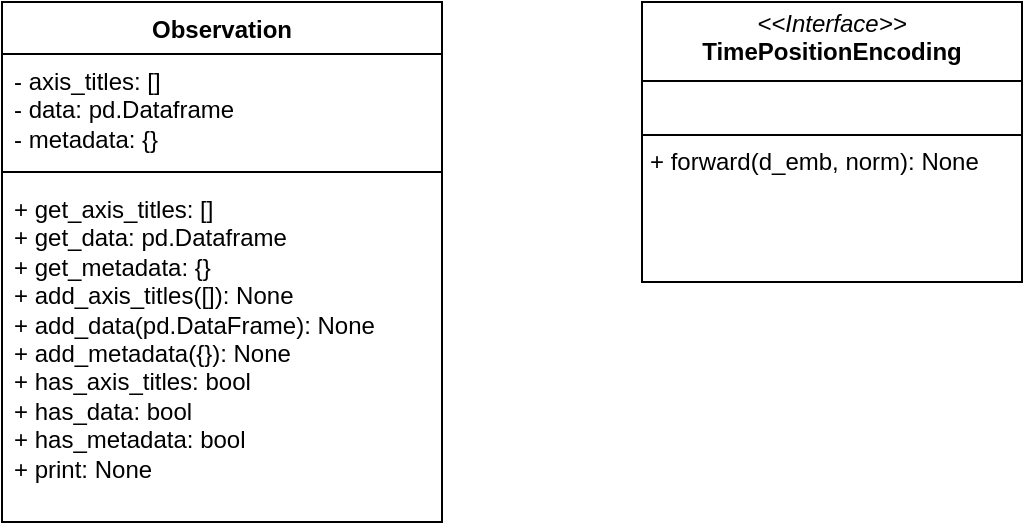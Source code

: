 <mxfile version="24.6.1" type="device">
  <diagram name="Page-1" id="lMT3Yc7IqsS6a4-m2tbt">
    <mxGraphModel dx="462" dy="639" grid="1" gridSize="10" guides="1" tooltips="1" connect="1" arrows="1" fold="1" page="1" pageScale="1" pageWidth="850" pageHeight="1100" math="0" shadow="0">
      <root>
        <mxCell id="0" />
        <mxCell id="1" parent="0" />
        <mxCell id="II7Q0cRigDoH1TEr19Bd-1" value="Observation" style="swimlane;fontStyle=1;align=center;verticalAlign=top;childLayout=stackLayout;horizontal=1;startSize=26;horizontalStack=0;resizeParent=1;resizeParentMax=0;resizeLast=0;collapsible=1;marginBottom=0;whiteSpace=wrap;html=1;" parent="1" vertex="1">
          <mxGeometry x="80" y="40" width="220" height="260" as="geometry" />
        </mxCell>
        <mxCell id="II7Q0cRigDoH1TEr19Bd-2" value="- axis_titles: []&lt;div&gt;- data: pd.Dataframe&lt;/div&gt;&lt;div&gt;- metadata: {}&lt;/div&gt;" style="text;strokeColor=none;fillColor=none;align=left;verticalAlign=top;spacingLeft=4;spacingRight=4;overflow=hidden;rotatable=0;points=[[0,0.5],[1,0.5]];portConstraint=eastwest;whiteSpace=wrap;html=1;" parent="II7Q0cRigDoH1TEr19Bd-1" vertex="1">
          <mxGeometry y="26" width="220" height="54" as="geometry" />
        </mxCell>
        <mxCell id="II7Q0cRigDoH1TEr19Bd-3" value="" style="line;strokeWidth=1;fillColor=none;align=left;verticalAlign=middle;spacingTop=-1;spacingLeft=3;spacingRight=3;rotatable=0;labelPosition=right;points=[];portConstraint=eastwest;strokeColor=inherit;" parent="II7Q0cRigDoH1TEr19Bd-1" vertex="1">
          <mxGeometry y="80" width="220" height="10" as="geometry" />
        </mxCell>
        <mxCell id="II7Q0cRigDoH1TEr19Bd-4" value="+ get_axis_titles: []&lt;div&gt;+ get_data: pd.Dataframe&lt;/div&gt;&lt;div&gt;+ get_metadata: {}&lt;/div&gt;&lt;div&gt;+ add_axis_titles([]): None&lt;/div&gt;&lt;div&gt;+ add_data(pd.DataFrame): None&lt;/div&gt;&lt;div&gt;+ add_metadata({}): None&lt;/div&gt;&lt;div&gt;+ has_axis_titles: bool&lt;/div&gt;&lt;div&gt;+ has_data: bool&lt;/div&gt;&lt;div&gt;+ has_metadata: bool&lt;/div&gt;&lt;div&gt;+ print: None&lt;/div&gt;" style="text;strokeColor=none;fillColor=none;align=left;verticalAlign=top;spacingLeft=4;spacingRight=4;overflow=hidden;rotatable=0;points=[[0,0.5],[1,0.5]];portConstraint=eastwest;whiteSpace=wrap;html=1;" parent="II7Q0cRigDoH1TEr19Bd-1" vertex="1">
          <mxGeometry y="90" width="220" height="170" as="geometry" />
        </mxCell>
        <mxCell id="3TbGAdBgGuGWrBYYT3-P-1" value="&lt;p style=&quot;margin:0px;margin-top:4px;text-align:center;&quot;&gt;&lt;i&gt;&amp;lt;&amp;lt;Interface&amp;gt;&amp;gt;&lt;/i&gt;&lt;br&gt;&lt;b&gt;TimePositionEncoding&lt;/b&gt;&lt;/p&gt;&lt;hr size=&quot;1&quot; style=&quot;border-style:solid;&quot;&gt;&lt;p style=&quot;margin:0px;margin-left:4px;&quot;&gt;&lt;br&gt;&lt;/p&gt;&lt;hr size=&quot;1&quot; style=&quot;border-style:solid;&quot;&gt;&lt;p style=&quot;margin:0px;margin-left:4px;&quot;&gt;+ forward(d_emb, norm): None&amp;nbsp;&lt;br&gt;&lt;/p&gt;" style="verticalAlign=top;align=left;overflow=fill;html=1;whiteSpace=wrap;" vertex="1" parent="1">
          <mxGeometry x="400" y="40" width="190" height="140" as="geometry" />
        </mxCell>
      </root>
    </mxGraphModel>
  </diagram>
</mxfile>
